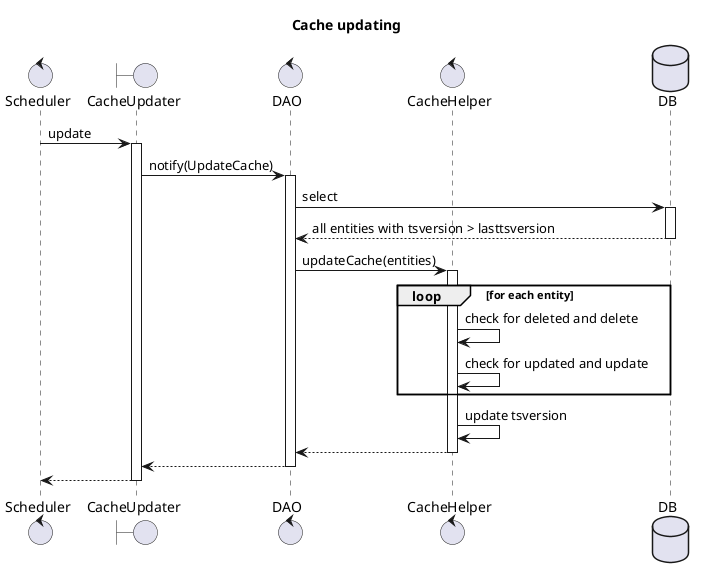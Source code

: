 @startuml

title: Cache updating

control Scheduler
boundary CacheUpdater
control DAO
control CacheHelper
database DB

Scheduler-> CacheUpdater: update

activate CacheUpdater
    CacheUpdater -> DAO: notify(UpdateCache)
    activate DAO
        DAO -> DB: select
        activate DB
        DAO <-- DB: all entities with tsversion > lasttsversion
        deactivate DB
        DAO -> CacheHelper: updateCache(entities)
        activate CacheHelper
            loop for each entity
                CacheHelper -> CacheHelper: check for deleted and delete
                CacheHelper -> CacheHelper: check for updated and update
            end
            CacheHelper -> CacheHelper: update tsversion
            CacheHelper --> DAO
        deactivate CacheHelper
        DAO --> CacheUpdater
    deactivate DAO
    Scheduler<-- CacheUpdater
deactivate CacheUpdater



@enduml
